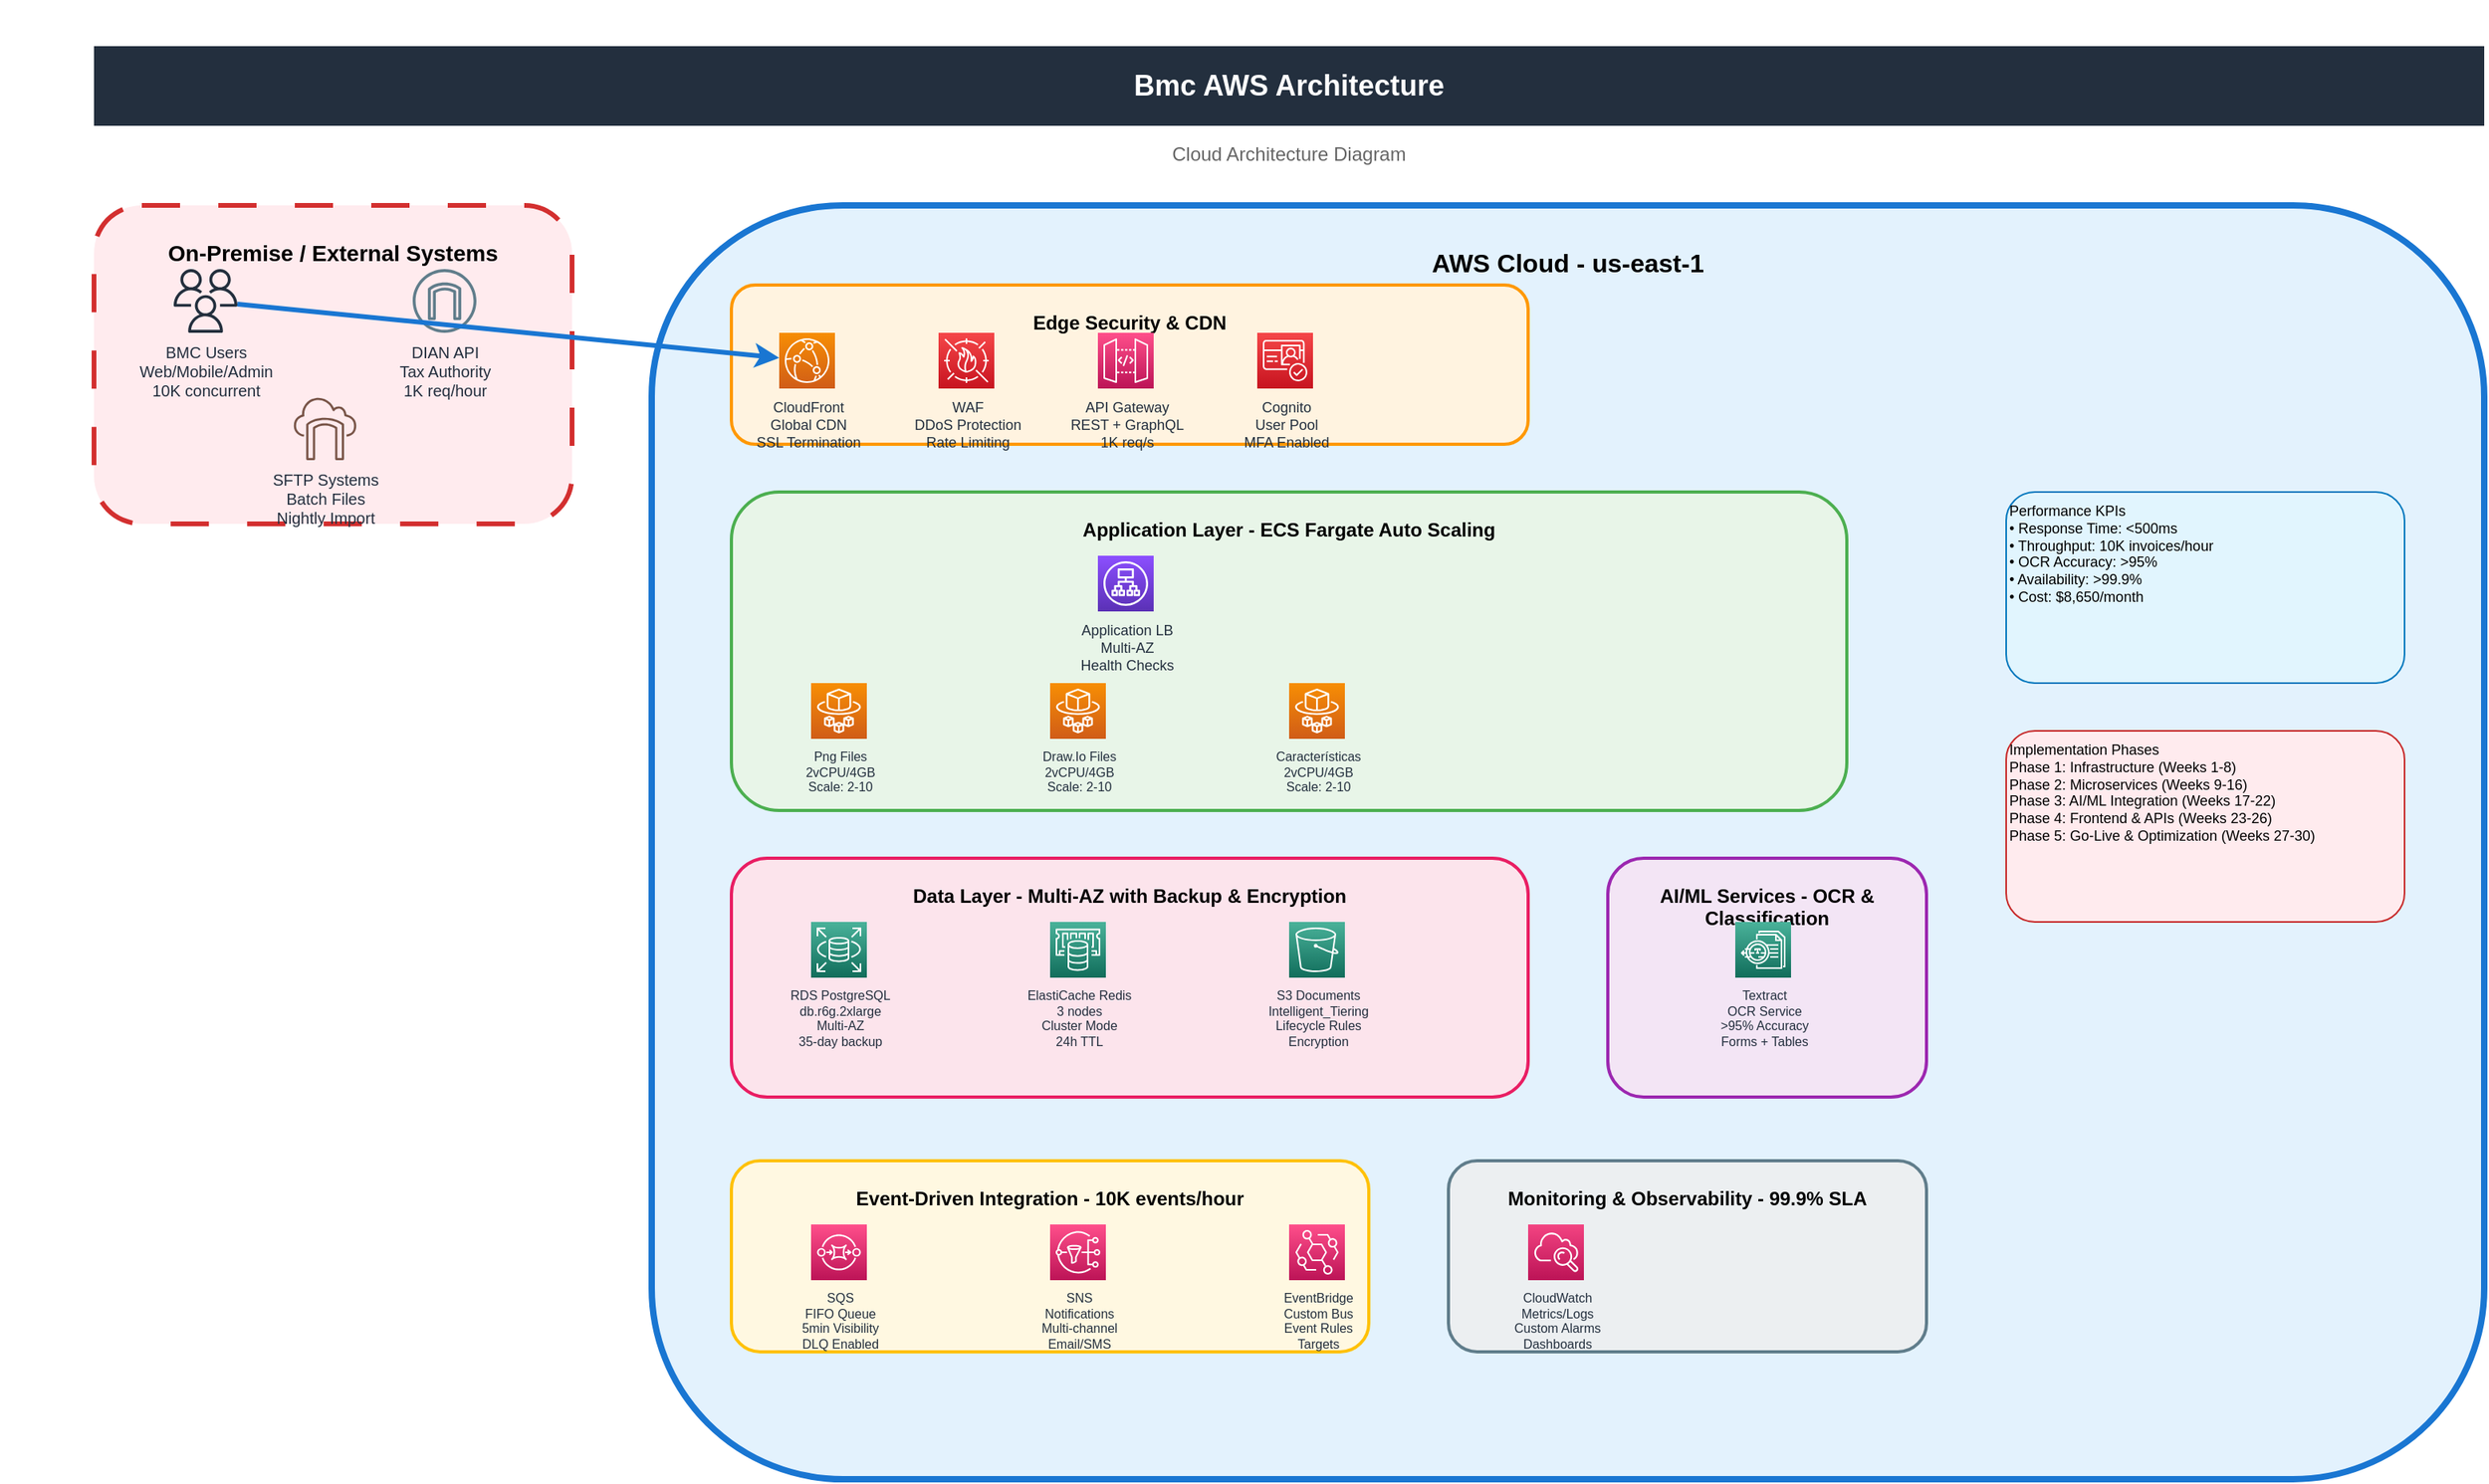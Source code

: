 <mxfile version="22.1.11">
  <diagram name="Bmc AWS Architecture" id="unified_architecture">
    <mxGraphModel dx="1800" dy="1000" grid="1" gridSize="10" guides="1" tooltips="1" connect="1" arrows="1" fold="1" page="1" pageScale="1" pageWidth="1600" pageHeight="1000">
      <root>
        <mxCell id="0"/>
        <mxCell id="1" parent="0"/>
        
        <!-- Header -->
        <mxCell id="header" value="Bmc AWS Architecture" style="rounded=0;whiteSpace=wrap;html=1;fillColor=#232F3E;strokeColor=none;fontColor=#FFFFFF;fontSize=18;fontStyle=1;align=center;" vertex="1" parent="1">
          <mxGeometry x="50" y="20" width="1500" height="50" as="geometry"/>
        </mxCell>
        
        <mxCell id="subtitle" value="Cloud Architecture Diagram" style="text;html=1;strokeColor=none;fillColor=none;align=center;verticalAlign=middle;whiteSpace=wrap;fontSize=12;fontColor=#666666;" vertex="1" parent="1">
          <mxGeometry x="50" y="75" width="1500" height="25" as="geometry"/>
        </mxCell>
        
        <!-- On-Premise Zone -->
        <mxCell id="onpremise" value="On-Premise / External Systems" style="rounded=1;whiteSpace=wrap;html=1;fillColor=#FFEBEE;strokeColor=#D32F2F;strokeWidth=3;fontSize=14;fontStyle=1;verticalAlign=top;spacingTop=15;dashed=1;dashPattern=8 8;" vertex="1" parent="1">
          <mxGeometry x="50" y="120" width="300" height="200" as="geometry"/>
        </mxCell>
        
        <!-- Users -->
        <mxCell id="users" value="BMC Users&#10;Web/Mobile/Admin&#10;10K concurrent" style="sketch=0;outlineConnect=0;fontColor=#232F3E;gradientColor=none;fillColor=#232F3D;strokeColor=none;dashed=0;verticalLabelPosition=bottom;verticalAlign=top;align=center;html=1;fontSize=10;fontStyle=0;aspect=fixed;shape=mxgraph.aws4.users;" vertex="1" parent="1">
          <mxGeometry x="100" y="160" width="40" height="40" as="geometry"/>
        </mxCell>
        
        <!-- DIAN API -->
        <mxCell id="dian" value="DIAN API&#10;Tax Authority&#10;1K req/hour" style="sketch=0;outlineConnect=0;fontColor=#232F3E;gradientColor=none;fillColor=#607D8B;strokeColor=none;dashed=0;verticalLabelPosition=bottom;verticalAlign=top;align=center;html=1;fontSize=10;fontStyle=0;aspect=fixed;shape=mxgraph.aws4.internet_gateway;" vertex="1" parent="1">
          <mxGeometry x="250" y="160" width="40" height="40" as="geometry"/>
        </mxCell>
        
        <!-- SFTP Systems -->
        <mxCell id="sftp" value="SFTP Systems&#10;Batch Files&#10;Nightly Import" style="sketch=0;outlineConnect=0;fontColor=#232F3E;gradientColor=none;fillColor=#795548;strokeColor=none;dashed=0;verticalLabelPosition=bottom;verticalAlign=top;align=center;html=1;fontSize=10;fontStyle=0;aspect=fixed;shape=mxgraph.aws4.storage_gateway;" vertex="1" parent="1">
          <mxGeometry x="175" y="240" width="40" height="40" as="geometry"/>
        </mxCell>
        
        <!-- AWS Cloud -->
        <mxCell id="awscloud" value="AWS Cloud - us-east-1" style="rounded=1;whiteSpace=wrap;html=1;fillColor=#E3F2FD;strokeColor=#1976D2;strokeWidth=4;fontSize=16;fontStyle=1;verticalAlign=top;spacingTop=20;" vertex="1" parent="1">
          <mxGeometry x="400" y="120" width="1150" height="800" as="geometry"/>
        </mxCell>
        
        <!-- Edge Security Zone -->
        <mxCell id="edgezone" value="Edge Security &amp; CDN" style="rounded=1;whiteSpace=wrap;html=1;fillColor=#FFF3E0;strokeColor=#FF9800;strokeWidth=2;fontSize=12;fontStyle=1;verticalAlign=top;spacingTop=10;" vertex="1" parent="1">
          <mxGeometry x="450" y="170" width="500" height="100" as="geometry"/>
        </mxCell>
        
        <!-- CloudFront -->
        <mxCell id="cloudfront" value="CloudFront&#10;Global CDN&#10;SSL Termination" style="sketch=0;outlineConnect=0;fontColor=#232F3E;gradientColor=#F78E04;gradientDirection=north;fillColor=#D05C17;strokeColor=#ffffff;dashed=0;verticalLabelPosition=bottom;verticalAlign=top;align=center;html=1;fontSize=9;fontStyle=0;aspect=fixed;shape=mxgraph.aws4.resourceIcon;resIcon=mxgraph.aws4.cloudfront;" vertex="1" parent="1">
          <mxGeometry x="480" y="200" width="35" height="35" as="geometry"/>
        </mxCell>
        
        <!-- WAF -->
        <mxCell id="waf" value="WAF&#10;DDoS Protection&#10;Rate Limiting" style="sketch=0;outlineConnect=0;fontColor=#232F3E;gradientColor=#F54749;gradientDirection=north;fillColor=#C7131F;strokeColor=#ffffff;dashed=0;verticalLabelPosition=bottom;verticalAlign=top;align=center;html=1;fontSize=9;fontStyle=0;aspect=fixed;shape=mxgraph.aws4.resourceIcon;resIcon=mxgraph.aws4.waf;" vertex="1" parent="1">
          <mxGeometry x="580" y="200" width="35" height="35" as="geometry"/>
        </mxCell>
        
        <!-- API Gateway -->
        <mxCell id="api" value="API Gateway&#10;REST + GraphQL&#10;1K req/s" style="sketch=0;outlineConnect=0;fontColor=#232F3E;gradientColor=#FF4F8B;gradientDirection=north;fillColor=#BC1356;strokeColor=#ffffff;dashed=0;verticalLabelPosition=bottom;verticalAlign=top;align=center;html=1;fontSize=9;fontStyle=0;aspect=fixed;shape=mxgraph.aws4.resourceIcon;resIcon=mxgraph.aws4.api_gateway;" vertex="1" parent="1">
          <mxGeometry x="680" y="200" width="35" height="35" as="geometry"/>
        </mxCell>
        
        <!-- Cognito -->
        <mxCell id="cognito" value="Cognito&#10;User Pool&#10;MFA Enabled" style="sketch=0;outlineConnect=0;fontColor=#232F3E;gradientColor=#F54749;gradientDirection=north;fillColor=#C7131F;strokeColor=#ffffff;dashed=0;verticalLabelPosition=bottom;verticalAlign=top;align=center;html=1;fontSize=9;fontStyle=0;aspect=fixed;shape=mxgraph.aws4.resourceIcon;resIcon=mxgraph.aws4.cognito;" vertex="1" parent="1">
          <mxGeometry x="780" y="200" width="35" height="35" as="geometry"/>
        </mxCell>
        
        <!-- Application Zone -->
        <mxCell id="appzone" value="Application Layer - ECS Fargate Auto Scaling" style="rounded=1;whiteSpace=wrap;html=1;fillColor=#E8F5E8;strokeColor=#4CAF50;strokeWidth=2;fontSize=12;fontStyle=1;verticalAlign=top;spacingTop=10;" vertex="1" parent="1">
          <mxGeometry x="450" y="300" width="700" height="200" as="geometry"/>
        </mxCell>
        
        <!-- ALB -->
        <mxCell id="alb" value="Application LB&#10;Multi-AZ&#10;Health Checks" style="sketch=0;outlineConnect=0;fontColor=#232F3E;gradientColor=#8C4FFF;gradientDirection=north;fillColor=#5A30B5;strokeColor=#ffffff;dashed=0;verticalLabelPosition=bottom;verticalAlign=top;align=center;html=1;fontSize=9;fontStyle=0;aspect=fixed;shape=mxgraph.aws4.resourceIcon;resIcon=mxgraph.aws4.application_load_balancer;" vertex="1" parent="1">
          <mxGeometry x="680" y="340" width="35" height="35" as="geometry"/>
        </mxCell>
        <!-- Png Files Service -->
        <mxCell id="PNG Files" value="Png Files&#10;2vCPU/4GB&#10;Scale: 2-10" style="sketch=0;outlineConnect=0;fontColor=#232F3E;gradientColor=#F78E04;gradientDirection=north;fillColor=#D05C17;strokeColor=#ffffff;dashed=0;verticalLabelPosition=bottom;verticalAlign=top;align=center;html=1;fontSize=8;fontStyle=0;aspect=fixed;shape=mxgraph.aws4.resourceIcon;resIcon=mxgraph.aws4.fargate;" vertex="1" parent="1">
          <mxGeometry x="500" y="420" width="35" height="35" as="geometry"/>
        </mxCell>
        <!-- Draw.Io Files Service -->
        <mxCell id="Draw.io Files" value="Draw.Io Files&#10;2vCPU/4GB&#10;Scale: 2-10" style="sketch=0;outlineConnect=0;fontColor=#232F3E;gradientColor=#F78E04;gradientDirection=north;fillColor=#D05C17;strokeColor=#ffffff;dashed=0;verticalLabelPosition=bottom;verticalAlign=top;align=center;html=1;fontSize=8;fontStyle=0;aspect=fixed;shape=mxgraph.aws4.resourceIcon;resIcon=mxgraph.aws4.fargate;" vertex="1" parent="1">
          <mxGeometry x="650" y="420" width="35" height="35" as="geometry"/>
        </mxCell>
        <!-- Características Service -->
        <mxCell id="Características" value="Características&#10;2vCPU/4GB&#10;Scale: 2-10" style="sketch=0;outlineConnect=0;fontColor=#232F3E;gradientColor=#F78E04;gradientDirection=north;fillColor=#D05C17;strokeColor=#ffffff;dashed=0;verticalLabelPosition=bottom;verticalAlign=top;align=center;html=1;fontSize=8;fontStyle=0;aspect=fixed;shape=mxgraph.aws4.resourceIcon;resIcon=mxgraph.aws4.fargate;" vertex="1" parent="1">
          <mxGeometry x="800" y="420" width="35" height="35" as="geometry"/>
        </mxCell>
        
        <!-- Data Layer -->
        <mxCell id="datazone" value="Data Layer - Multi-AZ with Backup &amp; Encryption" style="rounded=1;whiteSpace=wrap;html=1;fillColor=#FCE4EC;strokeColor=#E91E63;strokeWidth=2;fontSize=12;fontStyle=1;verticalAlign=top;spacingTop=10;" vertex="1" parent="1">
          <mxGeometry x="450" y="530" width="500" height="150" as="geometry"/>
        </mxCell>
        <mxCell id="rds" value="RDS PostgreSQL&#10;db.r6g.2xlarge&#10;Multi-AZ&#10;35-day backup" style="sketch=0;outlineConnect=0;fontColor=#232F3E;gradientColor=#4AB29A;gradientDirection=north;fillColor=#116D5B;strokeColor=#ffffff;dashed=0;verticalLabelPosition=bottom;verticalAlign=top;align=center;html=1;fontSize=8;fontStyle=0;aspect=fixed;shape=mxgraph.aws4.resourceIcon;resIcon=mxgraph.aws4.rds;" vertex="1" parent="1">
          <mxGeometry x="500" y="570" width="35" height="35" as="geometry"/>
        </mxCell>
        <mxCell id="redis" value="ElastiCache Redis&#10;3 nodes&#10;Cluster Mode&#10;24h TTL" style="sketch=0;outlineConnect=0;fontColor=#232F3E;gradientColor=#4AB29A;gradientDirection=north;fillColor=#116D5B;strokeColor=#ffffff;dashed=0;verticalLabelPosition=bottom;verticalAlign=top;align=center;html=1;fontSize=8;fontStyle=0;aspect=fixed;shape=mxgraph.aws4.resourceIcon;resIcon=mxgraph.aws4.elasticache;" vertex="1" parent="1">
          <mxGeometry x="650" y="570" width="35" height="35" as="geometry"/>
        </mxCell>
        <mxCell id="s3" value="S3 Documents&#10;Intelligent_Tiering&#10;Lifecycle Rules&#10;Encryption" style="sketch=0;outlineConnect=0;fontColor=#232F3E;gradientColor=#4AB29A;gradientDirection=north;fillColor=#116D5B;strokeColor=#ffffff;dashed=0;verticalLabelPosition=bottom;verticalAlign=top;align=center;html=1;fontSize=8;fontStyle=0;aspect=fixed;shape=mxgraph.aws4.resourceIcon;resIcon=mxgraph.aws4.s3;" vertex="1" parent="1">
          <mxGeometry x="800" y="570" width="35" height="35" as="geometry"/>
        </mxCell>
        
        <!-- AI/ML Zone -->
        <mxCell id="aizone" value="AI/ML Services - OCR &amp; Classification" style="rounded=1;whiteSpace=wrap;html=1;fillColor=#F3E5F5;strokeColor=#9C27B0;strokeWidth=2;fontSize=12;fontStyle=1;verticalAlign=top;spacingTop=10;" vertex="1" parent="1">
          <mxGeometry x="1000" y="530" width="200" height="150" as="geometry"/>
        </mxCell>
        
        <!-- Textract -->
        <mxCell id="textract" value="Textract&#10;OCR Service&#10;&gt;95% Accuracy&#10;Forms + Tables" style="sketch=0;outlineConnect=0;fontColor=#232F3E;gradientColor=#4AB29A;gradientDirection=north;fillColor=#116D5B;strokeColor=#ffffff;dashed=0;verticalLabelPosition=bottom;verticalAlign=top;align=center;html=1;fontSize=8;fontStyle=0;aspect=fixed;shape=mxgraph.aws4.resourceIcon;resIcon=mxgraph.aws4.textract;" vertex="1" parent="1">
          <mxGeometry x="1080" y="570" width="35" height="35" as="geometry"/>
        </mxCell>
        
        <!-- Integration Zone -->
        <mxCell id="integrationzone" value="Event-Driven Integration - 10K events/hour" style="rounded=1;whiteSpace=wrap;html=1;fillColor=#FFF8E1;strokeColor=#FFC107;strokeWidth=2;fontSize=12;fontStyle=1;verticalAlign=top;spacingTop=10;" vertex="1" parent="1">
          <mxGeometry x="450" y="720" width="400" height="120" as="geometry"/>
        </mxCell>
        
        <!-- SQS -->
        <mxCell id="sqs" value="SQS&#10;FIFO Queue&#10;5min Visibility&#10;DLQ Enabled" style="sketch=0;outlineConnect=0;fontColor=#232F3E;gradientColor=#FF4F8B;gradientDirection=north;fillColor=#BC1356;strokeColor=#ffffff;dashed=0;verticalLabelPosition=bottom;verticalAlign=top;align=center;html=1;fontSize=8;fontStyle=0;aspect=fixed;shape=mxgraph.aws4.resourceIcon;resIcon=mxgraph.aws4.sqs;" vertex="1" parent="1">
          <mxGeometry x="500" y="760" width="35" height="35" as="geometry"/>
        </mxCell>
        
        <!-- SNS -->
        <mxCell id="sns" value="SNS&#10;Notifications&#10;Multi-channel&#10;Email/SMS" style="sketch=0;outlineConnect=0;fontColor=#232F3E;gradientColor=#FF4F8B;gradientDirection=north;fillColor=#BC1356;strokeColor=#ffffff;dashed=0;verticalLabelPosition=bottom;verticalAlign=top;align=center;html=1;fontSize=8;fontStyle=0;aspect=fixed;shape=mxgraph.aws4.resourceIcon;resIcon=mxgraph.aws4.sns;" vertex="1" parent="1">
          <mxGeometry x="650" y="760" width="35" height="35" as="geometry"/>
        </mxCell>
        
        <!-- EventBridge -->
        <mxCell id="eventbridge" value="EventBridge&#10;Custom Bus&#10;Event Rules&#10;Targets" style="sketch=0;outlineConnect=0;fontColor=#232F3E;gradientColor=#FF4F8B;gradientDirection=north;fillColor=#BC1356;strokeColor=#ffffff;dashed=0;verticalLabelPosition=bottom;verticalAlign=top;align=center;html=1;fontSize=8;fontStyle=0;aspect=fixed;shape=mxgraph.aws4.resourceIcon;resIcon=mxgraph.aws4.eventbridge;" vertex="1" parent="1">
          <mxGeometry x="800" y="760" width="35" height="35" as="geometry"/>
        </mxCell>
        
        <!-- Monitoring Zone -->
        <mxCell id="monitoringzone" value="Monitoring &amp; Observability - 99.9% SLA" style="rounded=1;whiteSpace=wrap;html=1;fillColor=#ECEFF1;strokeColor=#607D8B;strokeWidth=2;fontSize=12;fontStyle=1;verticalAlign=top;spacingTop=10;" vertex="1" parent="1">
          <mxGeometry x="900" y="720" width="300" height="120" as="geometry"/>
        </mxCell>
        
        <!-- CloudWatch -->
        <mxCell id="cloudwatch" value="CloudWatch&#10;Metrics/Logs&#10;Custom Alarms&#10;Dashboards" style="sketch=0;outlineConnect=0;fontColor=#232F3E;gradientColor=#F34482;gradientDirection=north;fillColor=#BC1356;strokeColor=#ffffff;dashed=0;verticalLabelPosition=bottom;verticalAlign=top;align=center;html=1;fontSize=8;fontStyle=0;aspect=fixed;shape=mxgraph.aws4.resourceIcon;resIcon=mxgraph.aws4.cloudwatch;" vertex="1" parent="1">
          <mxGeometry x="950" y="760" width="35" height="35" as="geometry"/>
        </mxCell>
        
        <!-- Performance KPIs -->
        <mxCell id="kpis" value="Performance KPIs&#10;• Response Time: &lt;500ms&#10;• Throughput: 10K invoices/hour&#10;• OCR Accuracy: &gt;95%&#10;• Availability: &gt;99.9%&#10;• Cost: $8,650/month" style="rounded=1;whiteSpace=wrap;html=1;fillColor=#E1F5FE;strokeColor=#0277BD;fontSize=9;align=left;verticalAlign=top;" vertex="1" parent="1">
          <mxGeometry x="1250" y="300" width="250" height="120" as="geometry"/>
        </mxCell>
        
        <!-- Implementation Timeline -->
        <mxCell id="timeline" value="Implementation Phases&#10;Phase 1: Infrastructure (Weeks 1-8)&#10;Phase 2: Microservices (Weeks 9-16)&#10;Phase 3: AI/ML Integration (Weeks 17-22)&#10;Phase 4: Frontend &amp; APIs (Weeks 23-26)&#10;Phase 5: Go-Live &amp; Optimization (Weeks 27-30)" style="rounded=1;whiteSpace=wrap;html=1;fillColor=#FFEBEE;strokeColor=#C62828;fontSize=9;align=left;verticalAlign=top;" vertex="1" parent="1">
          <mxGeometry x="1250" y="450" width="250" height="120" as="geometry"/>
        </mxCell>
        <mxCell id="alb_to_PNG Files" style="endArrow=classic;html=1;rounded=0;strokeColor=#4CAF50;strokeWidth=2;fontSize=8;" edge="1" parent="1" source="alb" target="PNG Files"/>
        <mxCell id="alb_to_Draw.io Files" style="endArrow=classic;html=1;rounded=0;strokeColor=#4CAF50;strokeWidth=2;fontSize=8;" edge="1" parent="1" source="alb" target="Draw.io Files"/>
        <mxCell id="alb_to_Características" style="endArrow=classic;html=1;rounded=0;strokeColor=#4CAF50;strokeWidth=2;fontSize=8;" edge="1" parent="1" source="alb" target="Características"/>
        
        <!-- Main Flow Connections -->
        <mxCell id="c1" style="endArrow=classic;html=1;rounded=0;strokeColor=#1976D2;strokeWidth=3;fontSize=8;" edge="1" parent="1" source="users" target="cloudfront">
          <mxGeometry width="50" height="50" relative="1" as="geometry">
            <mxPoint x="400" y="400" as="sourcePoint"/>
            <mxPoint x="450" y="350" as="targetPoint"/>
          </mxGeometry>
        </mxCell>
        
        <mxCell id="c2" style="endArrow=classic;html=1;rounded=0;strokeColor=#FF9800;strokeWidth=3;fontSize=8;" edge="1" parent="1" source="cloudfront" target="waf"/>
        <mxCell id="c3" style="endArrow=classic;html=1;rounded=0;strokeColor=#FF9800;strokeWidth=3;fontSize=8;" edge="1" parent="1" source="waf" target="api"/>
        <mxCell id="c4" style="endArrow=classic;html=1;rounded=0;strokeColor=#FF9800;strokeWidth=2;fontSize=8;" edge="1" parent="1" source="api" target="cognito"/>
        <mxCell id="c5" style="endArrow=classic;html=1;rounded=0;strokeColor=#4CAF50;strokeWidth=3;fontSize=8;" edge="1" parent="1" source="api" target="alb"/>
        
        <!-- Data Connections -->
        <mxCell id="d1" style="endArrow=classic;html=1;rounded=0;strokeColor=#9C27B0;strokeWidth=2;fontSize=8;" edge="1" parent="1" source="product_service" target="redis"/>
        <mxCell id="d2" style="endArrow=classic;html=1;rounded=0;strokeColor=#9C27B0;strokeWidth=2;fontSize=8;" edge="1" parent="1" source="redis" target="rds"/>
        <mxCell id="d3" style="endArrow=classic;html=1;rounded=0;strokeColor=#E91E63;strokeWidth=2;fontSize=8;" edge="1" parent="1" source="ocr_service" target="s3"/>
        <mxCell id="d4" style="endArrow=classic;html=1;rounded=0;strokeColor=#E91E63;strokeWidth=2;fontSize=8;" edge="1" source="ocr_service" target="textract" parent="1"/>
        
        <!-- External Connections -->
        <mxCell id="e1" style="endArrow=classic;html=1;rounded=0;strokeColor=#607D8B;strokeWidth=2;fontSize=8;" edge="1" parent="1" source="product_service" target="dian"/>
        <mxCell id="e2" style="endArrow=classic;html=1;rounded=0;strokeColor=#795548;strokeWidth=2;fontSize=8;" edge="1" parent="1" source="sftp" target="s3"/>
        
        <!-- Integration Connections -->
        <mxCell id="i1" style="endArrow=classic;html=1;rounded=0;strokeColor=#FFC107;strokeWidth=2;fontSize=8;" edge="1" parent="1" source="invoice_service" target="eventbridge"/>
        <mxCell id="i2" style="endArrow=classic;html=1;rounded=0;strokeColor=#FFC107;strokeWidth=2;fontSize=8;" edge="1" parent="1" source="eventbridge" target="sqs"/>
        <mxCell id="i3" style="endArrow=classic;html=1;rounded=0;strokeColor=#FFC107;strokeWidth=2;fontSize=8;" edge="1" parent="1" source="sqs" target="sns"/>
        
        <!-- Monitoring Connections -->
        <mxCell id="m1" style="endArrow=classic;html=1;rounded=0;strokeColor=#795548;strokeWidth=1;fontSize=8;dashed=1;" edge="1" parent="1" source="invoice_service" target="cloudwatch"/>
        <mxCell id="m2" style="endArrow=classic;html=1;rounded=0;strokeColor=#795548;strokeWidth=1;fontSize=8;dashed=1;" edge="1" parent="1" source="product_service" target="cloudwatch"/>
        <mxCell id="m3" style="endArrow=classic;html=1;rounded=0;strokeColor=#795548;strokeWidth=1;fontSize=8;dashed=1;" edge="1" parent="1" source="rds" target="cloudwatch"/>
        
      </root>
    </mxGraphModel>
  </diagram>
</mxfile>